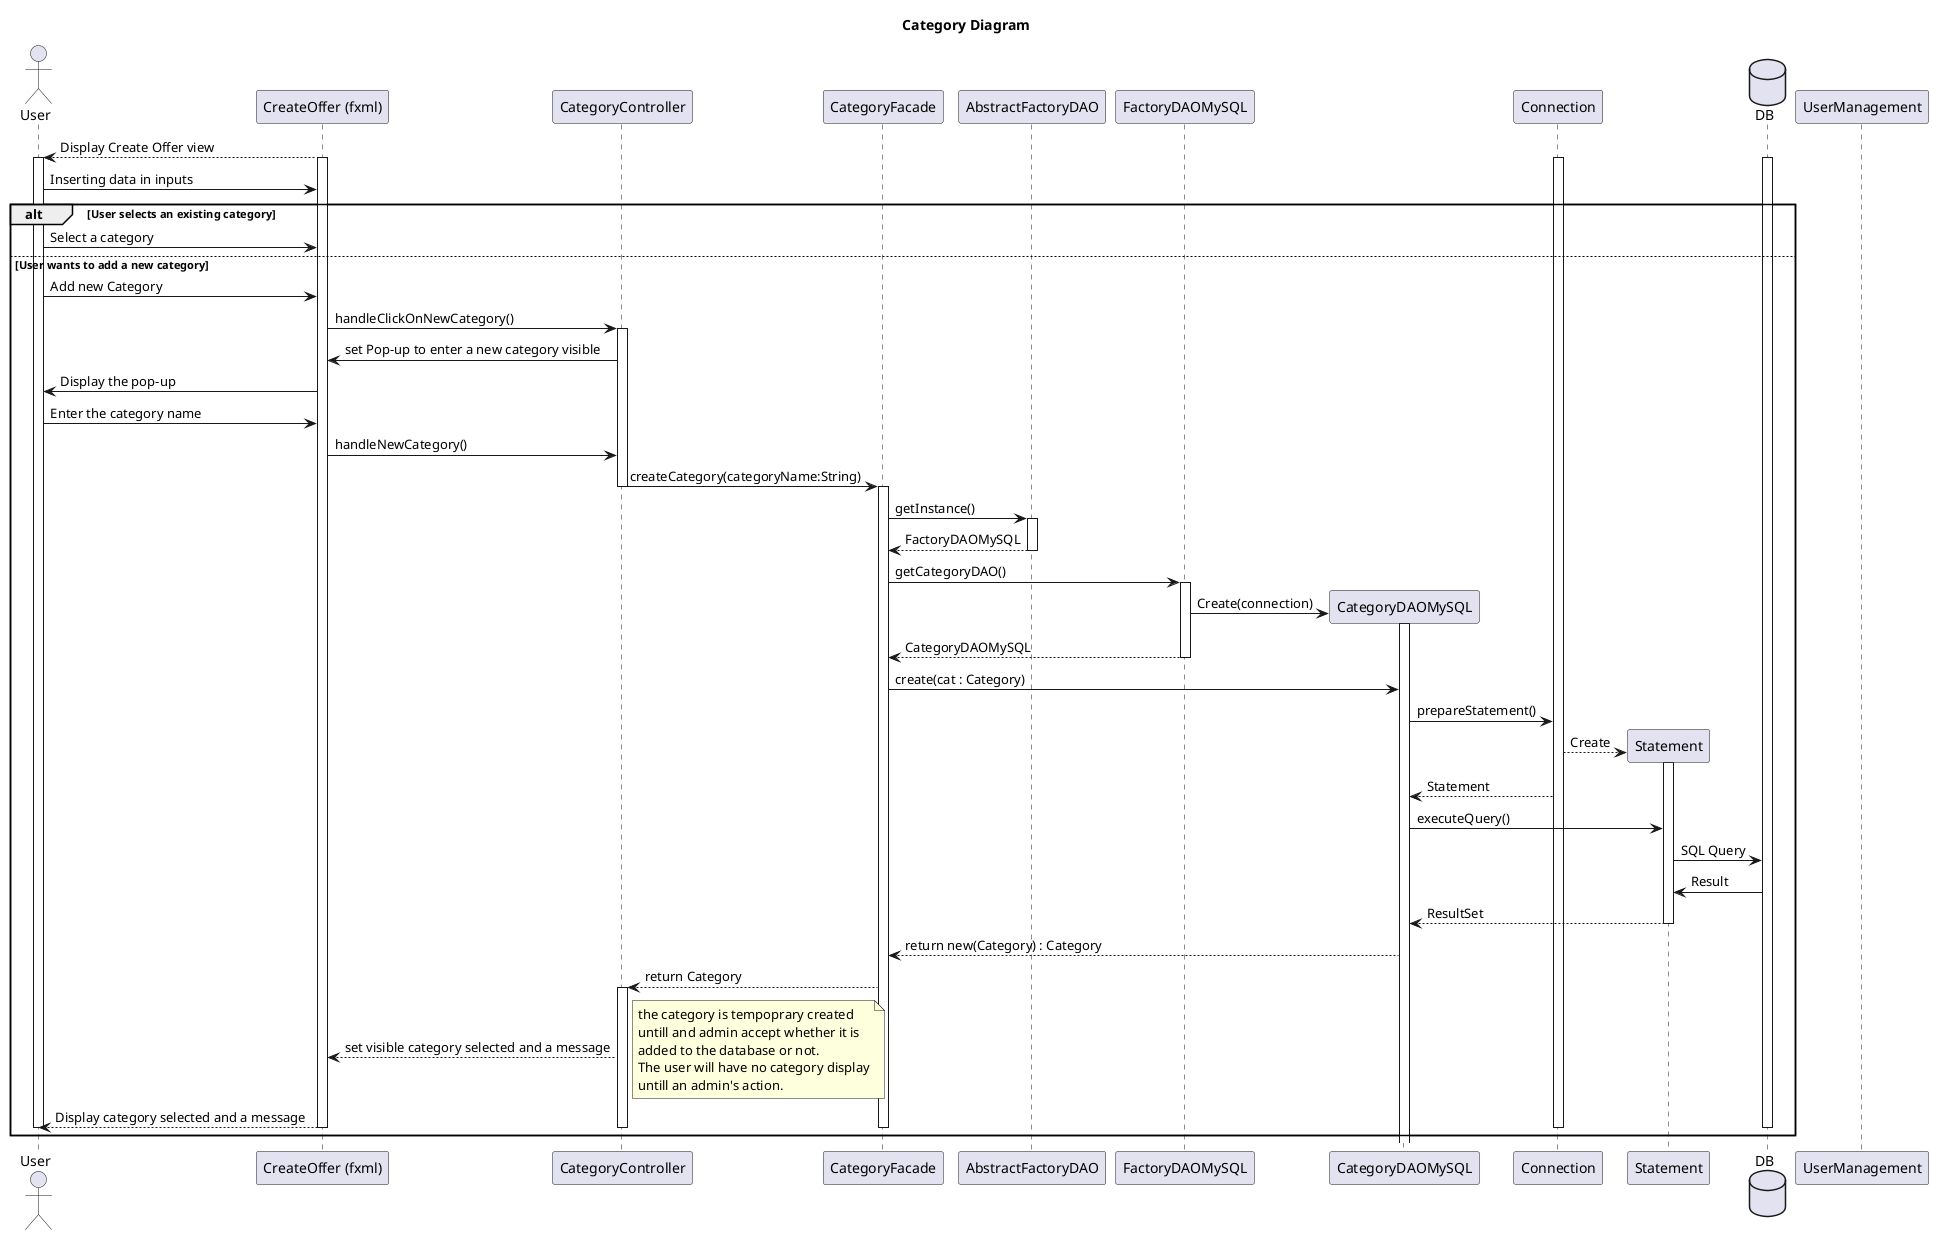 @startuml
title Category Diagram

actor User
participant "CreateOffer (fxml)"
participant CategoryController
participant CategoryFacade
participant AbstractFactoryDAO
participant FactoryDAOMySQL
participant CategoryDAOMySQL
participant Connection
participant Statement
database DB


"CreateOffer (fxml)"-->User: Display Create Offer view

activate "CreateOffer (fxml)"
activate User
activate DB
activate Connection

User->"CreateOffer (fxml)": Inserting data in inputs

alt User selects an existing category
    User->"CreateOffer (fxml)": Select a category
else User wants to add a new category
    User ->  "CreateOffer (fxml)":Add new Category
    "CreateOffer (fxml)" -> CategoryController:handleClickOnNewCategory()
    activate CategoryController

    CategoryController -> "CreateOffer (fxml)":set Pop-up to enter a new category visible
    "CreateOffer (fxml)" ->User  :Display the pop-up
    User ->  "CreateOffer (fxml)":Enter the category name
    "CreateOffer (fxml)"->CategoryController: handleNewCategory()
    CategoryController -> CategoryFacade : createCategory(categoryName:String)

    deactivate CategoryController
    activate CategoryFacade

    CategoryFacade->AbstractFactoryDAO:getInstance()

    activate AbstractFactoryDAO
    AbstractFactoryDAO--> CategoryFacade : FactoryDAOMySQL
    deactivate AbstractFactoryDAO

    CategoryFacade -> FactoryDAOMySQL:getCategoryDAO()

    activate FactoryDAOMySQL

    FactoryDAOMySQL->CategoryDAOMySQL **:Create(connection)

    activate CategoryDAOMySQL
    FactoryDAOMySQL-->CategoryFacade:CategoryDAOMySQL

    deactivate FactoryDAOMySQL

    CategoryFacade->CategoryDAOMySQL: create(cat : Category)

    CategoryDAOMySQL->Connection: prepareStatement()

    Connection-->Statement **: Create

    activate Statement

    Connection-->CategoryDAOMySQL: Statement


    CategoryDAOMySQL->Statement:executeQuery()

    Statement->DB: SQL Query

    DB->Statement:Result

    Statement-->CategoryDAOMySQL: ResultSet

    deactivate Statement

    CategoryDAOMySQL-->CategoryFacade: return new(Category) : Category

    CategoryFacade-->CategoryController : return Category
    activate CategoryController
    CategoryController-->"CreateOffer (fxml)":set visible category selected and a message
    note right
        the category is tempoprary created
        untill and admin accept whether it is
        added to the database or not.
        The user will have no category display
        untill an admin's action.
    end note
    "CreateOffer (fxml)"-->User:Display category selected and a message

    deactivate CategoryFacade
    deactivate "CreateOffer (fxml)"
    deactivate CategoryController
    deactivate Connection
    deactivate DB
    deactivate UserManagement
    deactivate User
end



















@enduml
